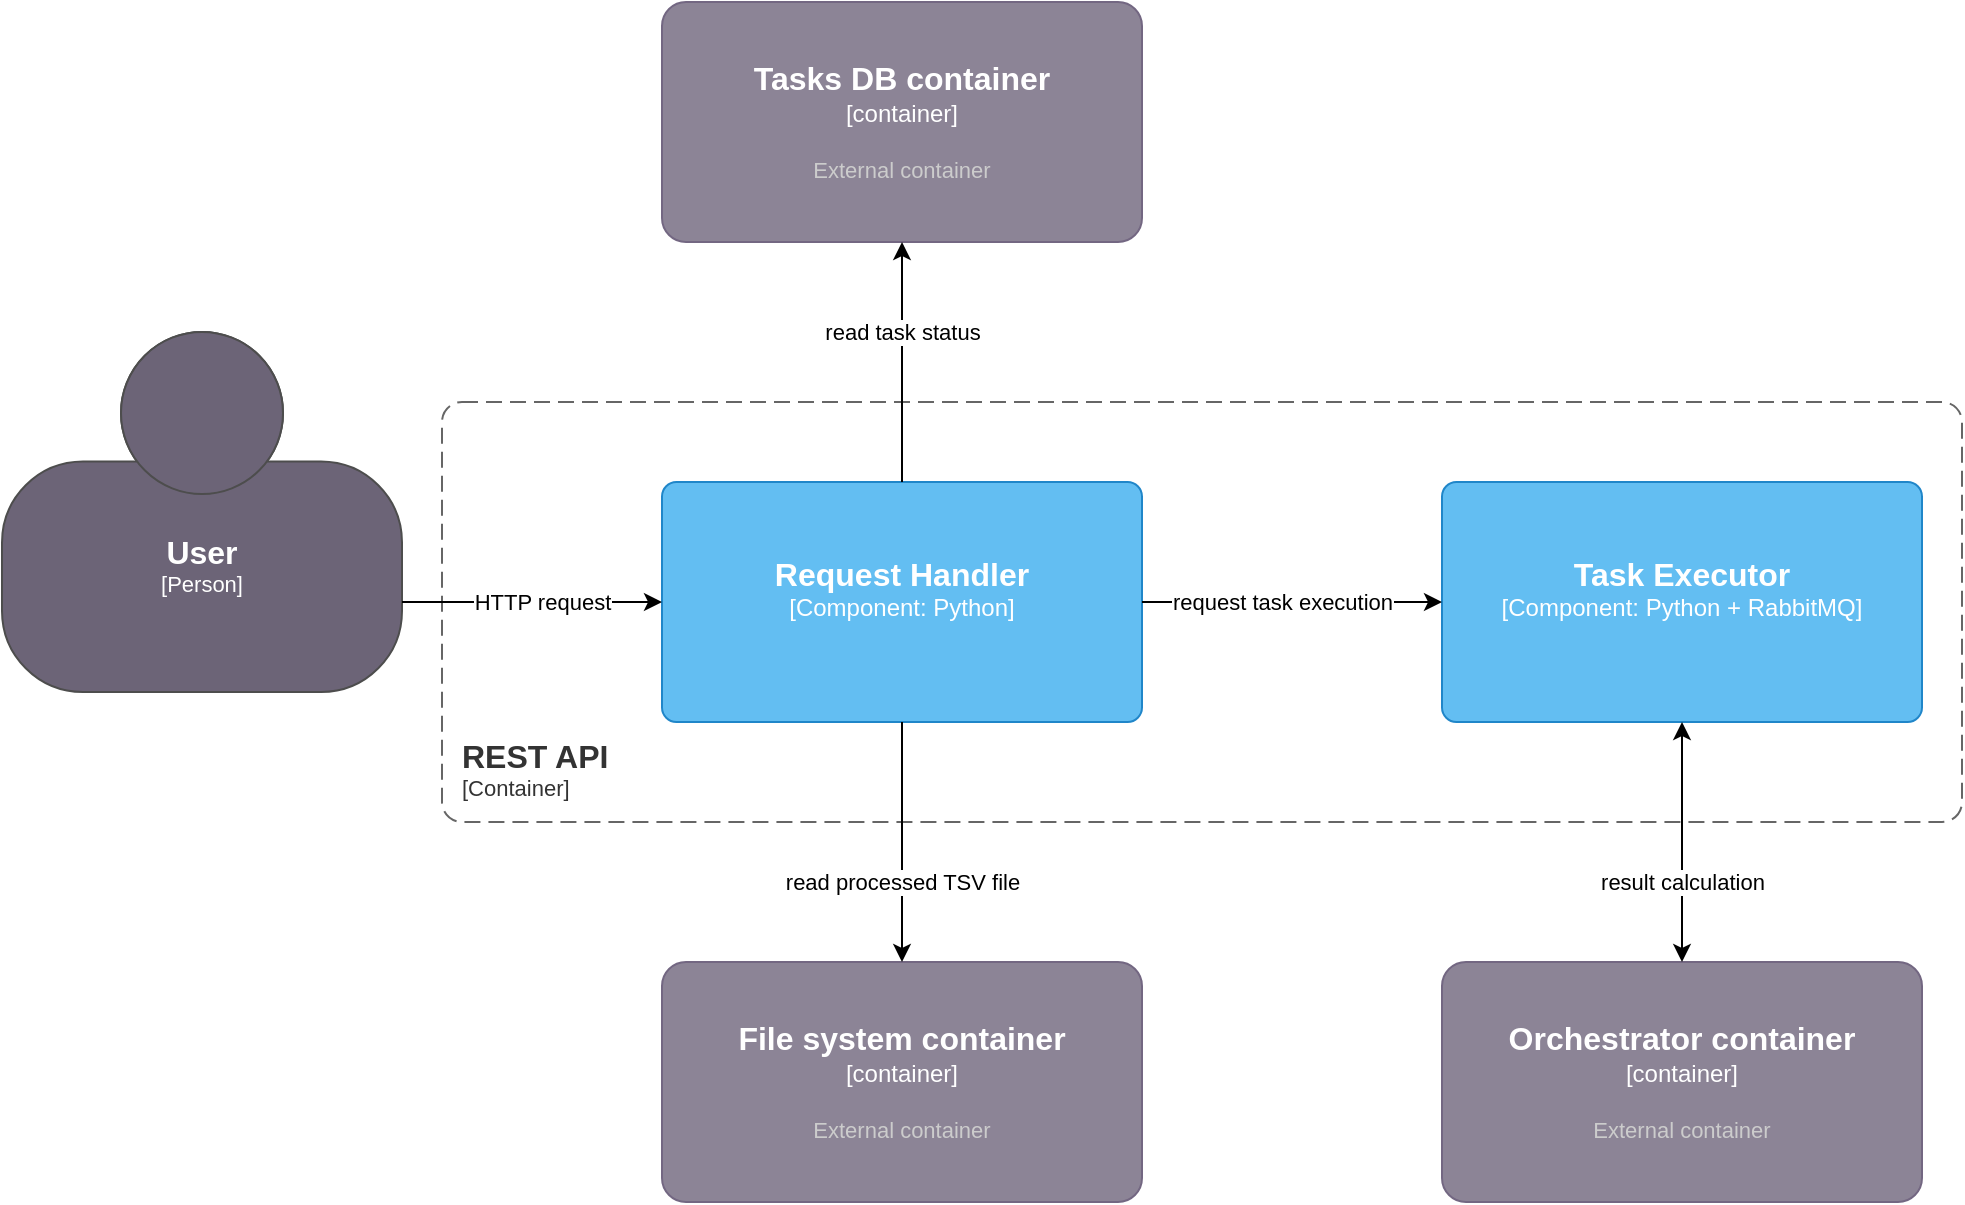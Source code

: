 <mxfile version="22.1.5" type="device">
  <diagram name="Page-1" id="uv4fGrDXdQBEEW3cxLMh">
    <mxGraphModel dx="1434" dy="794" grid="1" gridSize="10" guides="1" tooltips="1" connect="1" arrows="1" fold="1" page="1" pageScale="1" pageWidth="850" pageHeight="1100" math="0" shadow="0">
      <root>
        <mxCell id="0" />
        <mxCell id="1" parent="0" />
        <object placeholders="1" c4Name="REST API" c4Type="ContainerScopeBoundary" c4Application="Container" label="&lt;font style=&quot;font-size: 16px&quot;&gt;&lt;b&gt;&lt;div style=&quot;text-align: left&quot;&gt;%c4Name%&lt;/div&gt;&lt;/b&gt;&lt;/font&gt;&lt;div style=&quot;text-align: left&quot;&gt;[%c4Application%]&lt;/div&gt;" id="sZl7bc8Z58ULearh5-1e-1">
          <mxCell style="rounded=1;fontSize=11;whiteSpace=wrap;html=1;dashed=1;arcSize=20;fillColor=none;strokeColor=#666666;fontColor=#333333;labelBackgroundColor=none;align=left;verticalAlign=bottom;labelBorderColor=none;spacingTop=0;spacing=10;dashPattern=8 4;metaEdit=1;rotatable=0;perimeter=rectanglePerimeter;noLabel=0;labelPadding=0;allowArrows=0;connectable=0;expand=0;recursiveResize=0;editable=1;pointerEvents=0;absoluteArcSize=1;points=[[0.25,0,0],[0.5,0,0],[0.75,0,0],[1,0.25,0],[1,0.5,0],[1,0.75,0],[0.75,1,0],[0.5,1,0],[0.25,1,0],[0,0.75,0],[0,0.5,0],[0,0.25,0]];" vertex="1" parent="1">
            <mxGeometry x="270" y="360" width="760" height="210" as="geometry" />
          </mxCell>
        </object>
        <object placeholders="1" c4Name="User" c4Type="Person" c4Description="" label="&lt;font style=&quot;font-size: 16px&quot;&gt;&lt;b&gt;%c4Name%&lt;/b&gt;&lt;/font&gt;&lt;div&gt;[%c4Type%]&lt;/div&gt;&lt;br&gt;&lt;div&gt;&lt;font style=&quot;font-size: 11px&quot;&gt;&lt;font color=&quot;#cccccc&quot;&gt;%c4Description%&lt;/font&gt;&lt;/div&gt;" id="sZl7bc8Z58ULearh5-1e-3">
          <mxCell style="html=1;fontSize=11;dashed=0;whiteSpace=wrap;fillColor=#6C6477;strokeColor=#4D4D4D;fontColor=#ffffff;shape=mxgraph.c4.person2;align=center;metaEdit=1;points=[[0.5,0,0],[1,0.5,0],[1,0.75,0],[0.75,1,0],[0.5,1,0],[0.25,1,0],[0,0.75,0],[0,0.5,0]];resizable=0;" vertex="1" parent="1">
            <mxGeometry x="50" y="325" width="200" height="180" as="geometry" />
          </mxCell>
        </object>
        <object placeholders="1" c4Name="Request Handler" c4Type="Component" c4Technology="Python" c4Description="" label="&lt;font style=&quot;font-size: 16px&quot;&gt;&lt;b&gt;%c4Name%&lt;/b&gt;&lt;/font&gt;&lt;div&gt;[%c4Type%: %c4Technology%]&lt;/div&gt;&lt;br&gt;&lt;div&gt;&lt;font style=&quot;font-size: 11px&quot;&gt;%c4Description%&lt;/font&gt;&lt;/div&gt;" id="sZl7bc8Z58ULearh5-1e-4">
          <mxCell style="rounded=1;whiteSpace=wrap;html=1;labelBackgroundColor=none;fillColor=#63BEF2;fontColor=#ffffff;align=center;arcSize=6;strokeColor=#2086C9;metaEdit=1;resizable=0;points=[[0.25,0,0],[0.5,0,0],[0.75,0,0],[1,0.25,0],[1,0.5,0],[1,0.75,0],[0.75,1,0],[0.5,1,0],[0.25,1,0],[0,0.75,0],[0,0.5,0],[0,0.25,0]];" vertex="1" parent="1">
            <mxGeometry x="380" y="400" width="240" height="120" as="geometry" />
          </mxCell>
        </object>
        <mxCell id="sZl7bc8Z58ULearh5-1e-6" style="edgeStyle=orthogonalEdgeStyle;rounded=0;orthogonalLoop=1;jettySize=auto;html=1;exitX=1;exitY=0.75;exitDx=0;exitDy=0;exitPerimeter=0;entryX=0;entryY=0.5;entryDx=0;entryDy=0;entryPerimeter=0;" edge="1" parent="1" source="sZl7bc8Z58ULearh5-1e-3" target="sZl7bc8Z58ULearh5-1e-4">
          <mxGeometry relative="1" as="geometry" />
        </mxCell>
        <mxCell id="sZl7bc8Z58ULearh5-1e-7" value="HTTP request" style="edgeLabel;html=1;align=center;verticalAlign=middle;resizable=0;points=[];" vertex="1" connectable="0" parent="sZl7bc8Z58ULearh5-1e-6">
          <mxGeometry x="-0.4" y="-1" relative="1" as="geometry">
            <mxPoint x="31" y="-1" as="offset" />
          </mxGeometry>
        </mxCell>
        <object placeholders="1" c4Name="Tasks DB container" c4Type="container" c4Description="External container" label="&lt;font style=&quot;font-size: 16px&quot;&gt;&lt;b&gt;%c4Name%&lt;/b&gt;&lt;/font&gt;&lt;div&gt;[%c4Type%]&lt;/div&gt;&lt;br&gt;&lt;div&gt;&lt;font style=&quot;font-size: 11px&quot;&gt;&lt;font color=&quot;#cccccc&quot;&gt;%c4Description%&lt;/font&gt;&lt;/div&gt;" id="sZl7bc8Z58ULearh5-1e-8">
          <mxCell style="rounded=1;whiteSpace=wrap;html=1;labelBackgroundColor=none;fillColor=#8C8496;fontColor=#ffffff;align=center;arcSize=10;strokeColor=#736782;metaEdit=1;resizable=0;points=[[0.25,0,0],[0.5,0,0],[0.75,0,0],[1,0.25,0],[1,0.5,0],[1,0.75,0],[0.75,1,0],[0.5,1,0],[0.25,1,0],[0,0.75,0],[0,0.5,0],[0,0.25,0]];" vertex="1" parent="1">
            <mxGeometry x="380" y="160" width="240" height="120" as="geometry" />
          </mxCell>
        </object>
        <mxCell id="sZl7bc8Z58ULearh5-1e-9" style="edgeStyle=orthogonalEdgeStyle;rounded=0;orthogonalLoop=1;jettySize=auto;html=1;exitX=0.5;exitY=1;exitDx=0;exitDy=0;exitPerimeter=0;entryX=0.5;entryY=0;entryDx=0;entryDy=0;entryPerimeter=0;startArrow=classic;startFill=1;endArrow=none;endFill=0;" edge="1" parent="1" source="sZl7bc8Z58ULearh5-1e-8" target="sZl7bc8Z58ULearh5-1e-4">
          <mxGeometry relative="1" as="geometry" />
        </mxCell>
        <mxCell id="sZl7bc8Z58ULearh5-1e-10" value="&lt;div&gt;read task status&lt;/div&gt;" style="edgeLabel;html=1;align=center;verticalAlign=middle;resizable=0;points=[];" vertex="1" connectable="0" parent="sZl7bc8Z58ULearh5-1e-9">
          <mxGeometry x="-0.057" y="-2" relative="1" as="geometry">
            <mxPoint x="2" y="-12" as="offset" />
          </mxGeometry>
        </mxCell>
        <object placeholders="1" c4Name="Task Executor" c4Type="Component" c4Technology="Python + RabbitMQ" c4Description="" label="&lt;font style=&quot;font-size: 16px&quot;&gt;&lt;b&gt;%c4Name%&lt;/b&gt;&lt;/font&gt;&lt;div&gt;[%c4Type%: %c4Technology%]&lt;/div&gt;&lt;br&gt;&lt;div&gt;&lt;font style=&quot;font-size: 11px&quot;&gt;%c4Description%&lt;/font&gt;&lt;/div&gt;" id="sZl7bc8Z58ULearh5-1e-11">
          <mxCell style="rounded=1;whiteSpace=wrap;html=1;labelBackgroundColor=none;fillColor=#63BEF2;fontColor=#ffffff;align=center;arcSize=6;strokeColor=#2086C9;metaEdit=1;resizable=0;points=[[0.25,0,0],[0.5,0,0],[0.75,0,0],[1,0.25,0],[1,0.5,0],[1,0.75,0],[0.75,1,0],[0.5,1,0],[0.25,1,0],[0,0.75,0],[0,0.5,0],[0,0.25,0]];" vertex="1" parent="1">
            <mxGeometry x="770" y="400" width="240" height="120" as="geometry" />
          </mxCell>
        </object>
        <mxCell id="sZl7bc8Z58ULearh5-1e-12" style="edgeStyle=orthogonalEdgeStyle;rounded=0;orthogonalLoop=1;jettySize=auto;html=1;exitX=1;exitY=0.5;exitDx=0;exitDy=0;exitPerimeter=0;entryX=0;entryY=0.5;entryDx=0;entryDy=0;entryPerimeter=0;" edge="1" parent="1" source="sZl7bc8Z58ULearh5-1e-4" target="sZl7bc8Z58ULearh5-1e-11">
          <mxGeometry relative="1" as="geometry" />
        </mxCell>
        <mxCell id="sZl7bc8Z58ULearh5-1e-18" value="request task execution" style="edgeLabel;html=1;align=center;verticalAlign=middle;resizable=0;points=[];" vertex="1" connectable="0" parent="sZl7bc8Z58ULearh5-1e-12">
          <mxGeometry x="-0.411" y="-1" relative="1" as="geometry">
            <mxPoint x="26" y="-1" as="offset" />
          </mxGeometry>
        </mxCell>
        <object placeholders="1" c4Name="File system container" c4Type="container" c4Description="External container" label="&lt;font style=&quot;font-size: 16px&quot;&gt;&lt;b&gt;%c4Name%&lt;/b&gt;&lt;/font&gt;&lt;div&gt;[%c4Type%]&lt;/div&gt;&lt;br&gt;&lt;div&gt;&lt;font style=&quot;font-size: 11px&quot;&gt;&lt;font color=&quot;#cccccc&quot;&gt;%c4Description%&lt;/font&gt;&lt;/div&gt;" id="sZl7bc8Z58ULearh5-1e-13">
          <mxCell style="rounded=1;whiteSpace=wrap;html=1;labelBackgroundColor=none;fillColor=#8C8496;fontColor=#ffffff;align=center;arcSize=10;strokeColor=#736782;metaEdit=1;resizable=0;points=[[0.25,0,0],[0.5,0,0],[0.75,0,0],[1,0.25,0],[1,0.5,0],[1,0.75,0],[0.75,1,0],[0.5,1,0],[0.25,1,0],[0,0.75,0],[0,0.5,0],[0,0.25,0]];" vertex="1" parent="1">
            <mxGeometry x="380" y="640" width="240" height="120" as="geometry" />
          </mxCell>
        </object>
        <mxCell id="sZl7bc8Z58ULearh5-1e-14" style="edgeStyle=orthogonalEdgeStyle;rounded=0;orthogonalLoop=1;jettySize=auto;html=1;exitX=0.5;exitY=1;exitDx=0;exitDy=0;exitPerimeter=0;entryX=0.5;entryY=0;entryDx=0;entryDy=0;entryPerimeter=0;" edge="1" parent="1" source="sZl7bc8Z58ULearh5-1e-4" target="sZl7bc8Z58ULearh5-1e-13">
          <mxGeometry relative="1" as="geometry" />
        </mxCell>
        <mxCell id="sZl7bc8Z58ULearh5-1e-15" value="read processed TSV file" style="edgeLabel;html=1;align=center;verticalAlign=middle;resizable=0;points=[];" vertex="1" connectable="0" parent="sZl7bc8Z58ULearh5-1e-14">
          <mxGeometry x="0.031" y="-3" relative="1" as="geometry">
            <mxPoint x="3" y="18" as="offset" />
          </mxGeometry>
        </mxCell>
        <object placeholders="1" c4Name="Orchestrator container" c4Type="container" c4Description="External container" label="&lt;font style=&quot;font-size: 16px&quot;&gt;&lt;b&gt;%c4Name%&lt;/b&gt;&lt;/font&gt;&lt;div&gt;[%c4Type%]&lt;/div&gt;&lt;br&gt;&lt;div&gt;&lt;font style=&quot;font-size: 11px&quot;&gt;&lt;font color=&quot;#cccccc&quot;&gt;%c4Description%&lt;/font&gt;&lt;/div&gt;" id="sZl7bc8Z58ULearh5-1e-16">
          <mxCell style="rounded=1;whiteSpace=wrap;html=1;labelBackgroundColor=none;fillColor=#8C8496;fontColor=#ffffff;align=center;arcSize=10;strokeColor=#736782;metaEdit=1;resizable=0;points=[[0.25,0,0],[0.5,0,0],[0.75,0,0],[1,0.25,0],[1,0.5,0],[1,0.75,0],[0.75,1,0],[0.5,1,0],[0.25,1,0],[0,0.75,0],[0,0.5,0],[0,0.25,0]];" vertex="1" parent="1">
            <mxGeometry x="770" y="640" width="240" height="120" as="geometry" />
          </mxCell>
        </object>
        <mxCell id="sZl7bc8Z58ULearh5-1e-17" style="edgeStyle=orthogonalEdgeStyle;rounded=0;orthogonalLoop=1;jettySize=auto;html=1;exitX=0.5;exitY=1;exitDx=0;exitDy=0;exitPerimeter=0;entryX=0.5;entryY=0;entryDx=0;entryDy=0;entryPerimeter=0;startArrow=classic;startFill=1;" edge="1" parent="1" source="sZl7bc8Z58ULearh5-1e-11" target="sZl7bc8Z58ULearh5-1e-16">
          <mxGeometry relative="1" as="geometry" />
        </mxCell>
        <mxCell id="sZl7bc8Z58ULearh5-1e-19" value="result calculation" style="edgeLabel;html=1;align=center;verticalAlign=middle;resizable=0;points=[];" vertex="1" connectable="0" parent="sZl7bc8Z58ULearh5-1e-17">
          <mxGeometry x="-0.033" y="-2" relative="1" as="geometry">
            <mxPoint x="2" y="22" as="offset" />
          </mxGeometry>
        </mxCell>
      </root>
    </mxGraphModel>
  </diagram>
</mxfile>
